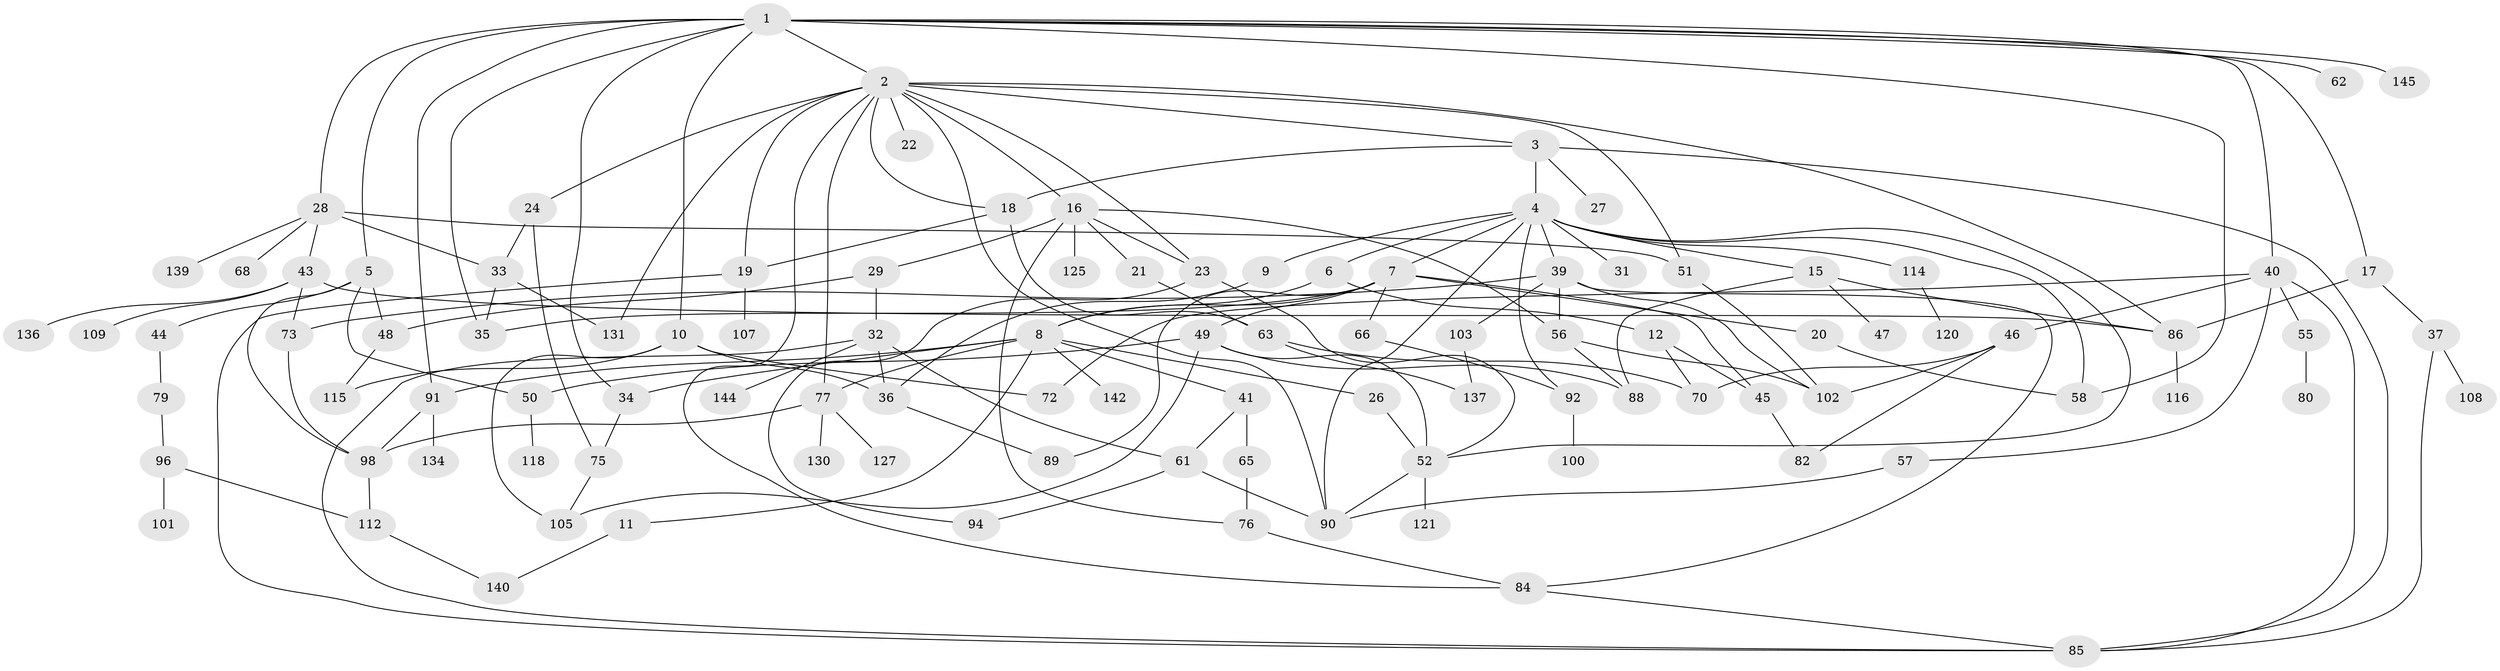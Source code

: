 // original degree distribution, {9: 0.006896551724137931, 10: 0.006896551724137931, 5: 0.07586206896551724, 11: 0.006896551724137931, 4: 0.13793103448275862, 3: 0.2896551724137931, 7: 0.013793103448275862, 2: 0.2206896551724138, 1: 0.22758620689655173, 6: 0.013793103448275862}
// Generated by graph-tools (version 1.1) at 2025/41/03/06/25 10:41:30]
// undirected, 103 vertices, 165 edges
graph export_dot {
graph [start="1"]
  node [color=gray90,style=filled];
  1 [super="+13"];
  2 [super="+67"];
  3;
  4 [super="+25"];
  5 [super="+141"];
  6;
  7 [super="+42"];
  8 [super="+14"];
  9 [super="+99"];
  10 [super="+60"];
  11;
  12;
  15 [super="+81"];
  16 [super="+87"];
  17 [super="+97"];
  18 [super="+132"];
  19 [super="+54"];
  20 [super="+138"];
  21;
  22;
  23 [super="+30"];
  24;
  26;
  27;
  28 [super="+110"];
  29 [super="+69"];
  31;
  32 [super="+38"];
  33 [super="+106"];
  34 [super="+53"];
  35;
  36 [super="+64"];
  37 [super="+78"];
  39 [super="+71"];
  40 [super="+119"];
  41;
  43;
  44;
  45 [super="+83"];
  46 [super="+143"];
  47;
  48;
  49 [super="+95"];
  50;
  51;
  52 [super="+74"];
  55;
  56 [super="+59"];
  57;
  58;
  61 [super="+113"];
  62;
  63 [super="+111"];
  65 [super="+93"];
  66;
  68;
  70;
  72;
  73 [super="+133"];
  75;
  76 [super="+104"];
  77 [super="+124"];
  79;
  80;
  82;
  84 [super="+117"];
  85 [super="+135"];
  86 [super="+126"];
  88;
  89;
  90 [super="+122"];
  91;
  92;
  94;
  96;
  98 [super="+129"];
  100;
  101;
  102;
  103;
  105 [super="+128"];
  107;
  108;
  109;
  112 [super="+123"];
  114;
  115;
  116;
  118;
  120;
  121;
  125;
  127;
  130;
  131;
  134;
  136;
  137;
  139;
  140;
  142;
  144;
  145;
  1 -- 2;
  1 -- 5;
  1 -- 10;
  1 -- 17;
  1 -- 58;
  1 -- 91;
  1 -- 35;
  1 -- 34;
  1 -- 145;
  1 -- 40;
  1 -- 28;
  1 -- 62;
  2 -- 3;
  2 -- 16;
  2 -- 19;
  2 -- 22;
  2 -- 23;
  2 -- 24;
  2 -- 86;
  2 -- 131;
  2 -- 51;
  2 -- 84;
  2 -- 77;
  2 -- 90;
  2 -- 18;
  3 -- 4;
  3 -- 18;
  3 -- 27;
  3 -- 85;
  4 -- 6;
  4 -- 7;
  4 -- 9;
  4 -- 15;
  4 -- 31;
  4 -- 114;
  4 -- 92;
  4 -- 58;
  4 -- 52;
  4 -- 39;
  4 -- 90;
  5 -- 44;
  5 -- 48;
  5 -- 50;
  5 -- 98;
  6 -- 8;
  6 -- 12;
  7 -- 20;
  7 -- 45;
  7 -- 66;
  7 -- 89;
  7 -- 35;
  7 -- 8;
  7 -- 49;
  8 -- 11;
  8 -- 26;
  8 -- 142;
  8 -- 77;
  8 -- 41;
  8 -- 34;
  8 -- 91;
  9 -- 36;
  10 -- 36;
  10 -- 72;
  10 -- 115;
  10 -- 105;
  11 -- 140;
  12 -- 70;
  12 -- 45;
  15 -- 47;
  15 -- 88;
  15 -- 86;
  16 -- 21;
  16 -- 29;
  16 -- 125;
  16 -- 56;
  16 -- 23;
  16 -- 76;
  17 -- 37;
  17 -- 86;
  18 -- 19;
  18 -- 63;
  19 -- 107;
  19 -- 85;
  20 -- 58;
  21 -- 63;
  23 -- 52;
  23 -- 94;
  24 -- 33;
  24 -- 75;
  26 -- 52;
  28 -- 33;
  28 -- 43;
  28 -- 51;
  28 -- 68;
  28 -- 139;
  29 -- 32;
  29 -- 48;
  32 -- 144;
  32 -- 61;
  32 -- 85;
  32 -- 36;
  33 -- 35;
  33 -- 131;
  34 -- 75;
  36 -- 89;
  37 -- 85;
  37 -- 108;
  39 -- 56;
  39 -- 73;
  39 -- 84;
  39 -- 103;
  39 -- 102;
  40 -- 46;
  40 -- 55;
  40 -- 57;
  40 -- 72;
  40 -- 85;
  41 -- 65;
  41 -- 61;
  43 -- 109;
  43 -- 136;
  43 -- 86;
  43 -- 73;
  44 -- 79;
  45 -- 82;
  46 -- 82;
  46 -- 70;
  46 -- 102;
  48 -- 115;
  49 -- 50;
  49 -- 88;
  49 -- 52;
  49 -- 105;
  50 -- 118;
  51 -- 102;
  52 -- 121;
  52 -- 90;
  55 -- 80;
  56 -- 88;
  56 -- 102;
  57 -- 90;
  61 -- 94;
  61 -- 90;
  63 -- 137;
  63 -- 70;
  65 -- 76;
  66 -- 92;
  73 -- 98;
  75 -- 105;
  76 -- 84;
  77 -- 98;
  77 -- 127;
  77 -- 130;
  79 -- 96;
  84 -- 85;
  86 -- 116;
  91 -- 134;
  91 -- 98;
  92 -- 100;
  96 -- 101;
  96 -- 112;
  98 -- 112;
  103 -- 137;
  112 -- 140;
  114 -- 120;
}
